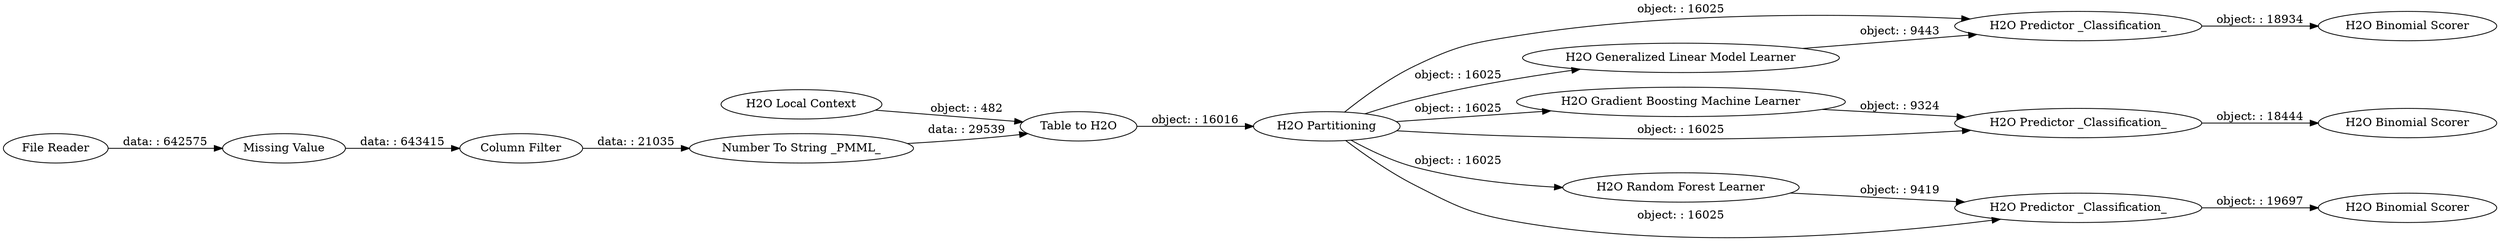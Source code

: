 digraph {
	"2740981185419850071_8" [label="H2O Partitioning"]
	"2740981185419850071_3" [label="H2O Local Context"]
	"2740981185419850071_1" [label="File Reader"]
	"2740981185419850071_7" [label="H2O Gradient Boosting Machine Learner"]
	"2740981185419850071_17" [label="H2O Predictor _Classification_"]
	"2740981185419850071_18" [label="H2O Binomial Scorer"]
	"2740981185419850071_13" [label="H2O Random Forest Learner"]
	"2740981185419850071_16" [label="H2O Generalized Linear Model Learner"]
	"2740981185419850071_14" [label="H2O Binomial Scorer"]
	"2740981185419850071_10" [label="H2O Binomial Scorer"]
	"2740981185419850071_15" [label="H2O Predictor _Classification_"]
	"2740981185419850071_5" [label="Column Filter"]
	"2740981185419850071_2" [label="Missing Value"]
	"2740981185419850071_9" [label="H2O Predictor _Classification_"]
	"2740981185419850071_6" [label="Table to H2O"]
	"2740981185419850071_12" [label="Number To String _PMML_"]
	"2740981185419850071_1" -> "2740981185419850071_2" [label="data: : 642575"]
	"2740981185419850071_2" -> "2740981185419850071_5" [label="data: : 643415"]
	"2740981185419850071_16" -> "2740981185419850071_17" [label="object: : 9443"]
	"2740981185419850071_3" -> "2740981185419850071_6" [label="object: : 482"]
	"2740981185419850071_15" -> "2740981185419850071_14" [label="object: : 19697"]
	"2740981185419850071_7" -> "2740981185419850071_9" [label="object: : 9324"]
	"2740981185419850071_8" -> "2740981185419850071_13" [label="object: : 16025"]
	"2740981185419850071_5" -> "2740981185419850071_12" [label="data: : 21035"]
	"2740981185419850071_9" -> "2740981185419850071_10" [label="object: : 18444"]
	"2740981185419850071_8" -> "2740981185419850071_15" [label="object: : 16025"]
	"2740981185419850071_8" -> "2740981185419850071_9" [label="object: : 16025"]
	"2740981185419850071_13" -> "2740981185419850071_15" [label="object: : 9419"]
	"2740981185419850071_12" -> "2740981185419850071_6" [label="data: : 29539"]
	"2740981185419850071_8" -> "2740981185419850071_16" [label="object: : 16025"]
	"2740981185419850071_8" -> "2740981185419850071_17" [label="object: : 16025"]
	"2740981185419850071_6" -> "2740981185419850071_8" [label="object: : 16016"]
	"2740981185419850071_17" -> "2740981185419850071_18" [label="object: : 18934"]
	"2740981185419850071_8" -> "2740981185419850071_7" [label="object: : 16025"]
	rankdir=LR
}

